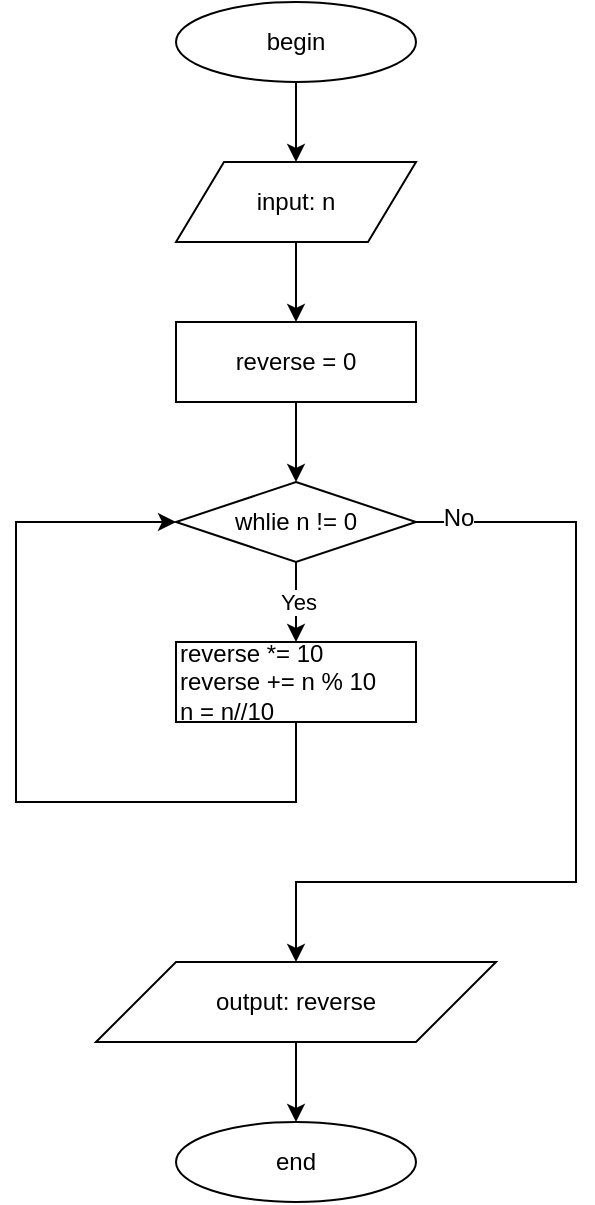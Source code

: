 <mxfile version="12.3.4" type="device" pages="1"><diagram id="23WgtfW07uAnfKomoaMP" name="Page-1"><mxGraphModel dx="767" dy="337" grid="1" gridSize="10" guides="1" tooltips="1" connect="1" arrows="1" fold="1" page="1" pageScale="1" pageWidth="827" pageHeight="1169" math="0" shadow="0"><root><mxCell id="0"/><mxCell id="1" parent="0"/><mxCell id="ocMm8gLCiqO7ZrB3MQg4-1" style="edgeStyle=orthogonalEdgeStyle;rounded=0;orthogonalLoop=1;jettySize=auto;html=1;exitX=0.5;exitY=1;exitDx=0;exitDy=0;" edge="1" parent="1" source="ocMm8gLCiqO7ZrB3MQg4-2"><mxGeometry relative="1" as="geometry"><mxPoint x="420" y="120" as="targetPoint"/></mxGeometry></mxCell><mxCell id="ocMm8gLCiqO7ZrB3MQg4-2" value="begin" style="ellipse;whiteSpace=wrap;html=1;" vertex="1" parent="1"><mxGeometry x="360" y="40" width="120" height="40" as="geometry"/></mxCell><mxCell id="ocMm8gLCiqO7ZrB3MQg4-3" style="edgeStyle=orthogonalEdgeStyle;rounded=0;orthogonalLoop=1;jettySize=auto;html=1;exitX=0.5;exitY=1;exitDx=0;exitDy=0;" edge="1" parent="1" source="ocMm8gLCiqO7ZrB3MQg4-4"><mxGeometry relative="1" as="geometry"><mxPoint x="420" y="200" as="targetPoint"/></mxGeometry></mxCell><mxCell id="ocMm8gLCiqO7ZrB3MQg4-4" value="input: n" style="shape=parallelogram;perimeter=parallelogramPerimeter;whiteSpace=wrap;html=1;" vertex="1" parent="1"><mxGeometry x="360" y="120" width="120" height="40" as="geometry"/></mxCell><mxCell id="ocMm8gLCiqO7ZrB3MQg4-5" value="Yes" style="edgeStyle=orthogonalEdgeStyle;rounded=0;orthogonalLoop=1;jettySize=auto;html=1;" edge="1" parent="1" source="ocMm8gLCiqO7ZrB3MQg4-8"><mxGeometry relative="1" as="geometry"><mxPoint x="420" y="360" as="targetPoint"/></mxGeometry></mxCell><mxCell id="ocMm8gLCiqO7ZrB3MQg4-6" style="edgeStyle=orthogonalEdgeStyle;rounded=0;orthogonalLoop=1;jettySize=auto;html=1;" edge="1" parent="1" source="ocMm8gLCiqO7ZrB3MQg4-8" target="ocMm8gLCiqO7ZrB3MQg4-21"><mxGeometry relative="1" as="geometry"><Array as="points"><mxPoint x="560" y="300"/><mxPoint x="560" y="480"/><mxPoint x="420" y="480"/></Array></mxGeometry></mxCell><mxCell id="ocMm8gLCiqO7ZrB3MQg4-7" value="No" style="text;html=1;align=center;verticalAlign=middle;resizable=0;points=[];;labelBackgroundColor=#ffffff;" vertex="1" connectable="0" parent="ocMm8gLCiqO7ZrB3MQg4-6"><mxGeometry x="-0.906" y="3" relative="1" as="geometry"><mxPoint y="1" as="offset"/></mxGeometry></mxCell><mxCell id="ocMm8gLCiqO7ZrB3MQg4-8" value="whlie n != 0" style="rhombus;whiteSpace=wrap;html=1;" vertex="1" parent="1"><mxGeometry x="360" y="280" width="120" height="40" as="geometry"/></mxCell><mxCell id="ocMm8gLCiqO7ZrB3MQg4-9" value="" style="edgeStyle=orthogonalEdgeStyle;rounded=0;orthogonalLoop=1;jettySize=auto;html=1;" edge="1" parent="1" source="ocMm8gLCiqO7ZrB3MQg4-10" target="ocMm8gLCiqO7ZrB3MQg4-8"><mxGeometry relative="1" as="geometry"/></mxCell><mxCell id="ocMm8gLCiqO7ZrB3MQg4-10" value="reverse = 0" style="rounded=0;whiteSpace=wrap;html=1;" vertex="1" parent="1"><mxGeometry x="360" y="200" width="120" height="40" as="geometry"/></mxCell><mxCell id="ocMm8gLCiqO7ZrB3MQg4-18" style="edgeStyle=orthogonalEdgeStyle;rounded=0;orthogonalLoop=1;jettySize=auto;html=1;exitX=0.5;exitY=1;exitDx=0;exitDy=0;entryX=0;entryY=0.5;entryDx=0;entryDy=0;" edge="1" parent="1" source="ocMm8gLCiqO7ZrB3MQg4-24" target="ocMm8gLCiqO7ZrB3MQg4-8"><mxGeometry relative="1" as="geometry"><Array as="points"><mxPoint x="420" y="440"/><mxPoint x="280" y="440"/><mxPoint x="280" y="300"/></Array><mxPoint x="419.857" y="600.143" as="sourcePoint"/></mxGeometry></mxCell><mxCell id="ocMm8gLCiqO7ZrB3MQg4-20" value="" style="edgeStyle=orthogonalEdgeStyle;rounded=0;orthogonalLoop=1;jettySize=auto;html=1;" edge="1" parent="1" source="ocMm8gLCiqO7ZrB3MQg4-21"><mxGeometry relative="1" as="geometry"><mxPoint x="420" y="600" as="targetPoint"/></mxGeometry></mxCell><mxCell id="ocMm8gLCiqO7ZrB3MQg4-21" value="output: reverse" style="shape=parallelogram;perimeter=parallelogramPerimeter;whiteSpace=wrap;html=1;" vertex="1" parent="1"><mxGeometry x="320" y="520" width="200" height="40" as="geometry"/></mxCell><mxCell id="ocMm8gLCiqO7ZrB3MQg4-22" value="end" style="ellipse;whiteSpace=wrap;html=1;" vertex="1" parent="1"><mxGeometry x="360" y="600" width="120" height="40" as="geometry"/></mxCell><mxCell id="ocMm8gLCiqO7ZrB3MQg4-24" value="reverse *= 10&lt;br&gt;reverse += n % 10&lt;br&gt;n = n//10" style="rounded=0;whiteSpace=wrap;html=1;align=left;" vertex="1" parent="1"><mxGeometry x="360" y="360" width="120" height="40" as="geometry"/></mxCell></root></mxGraphModel></diagram></mxfile>
